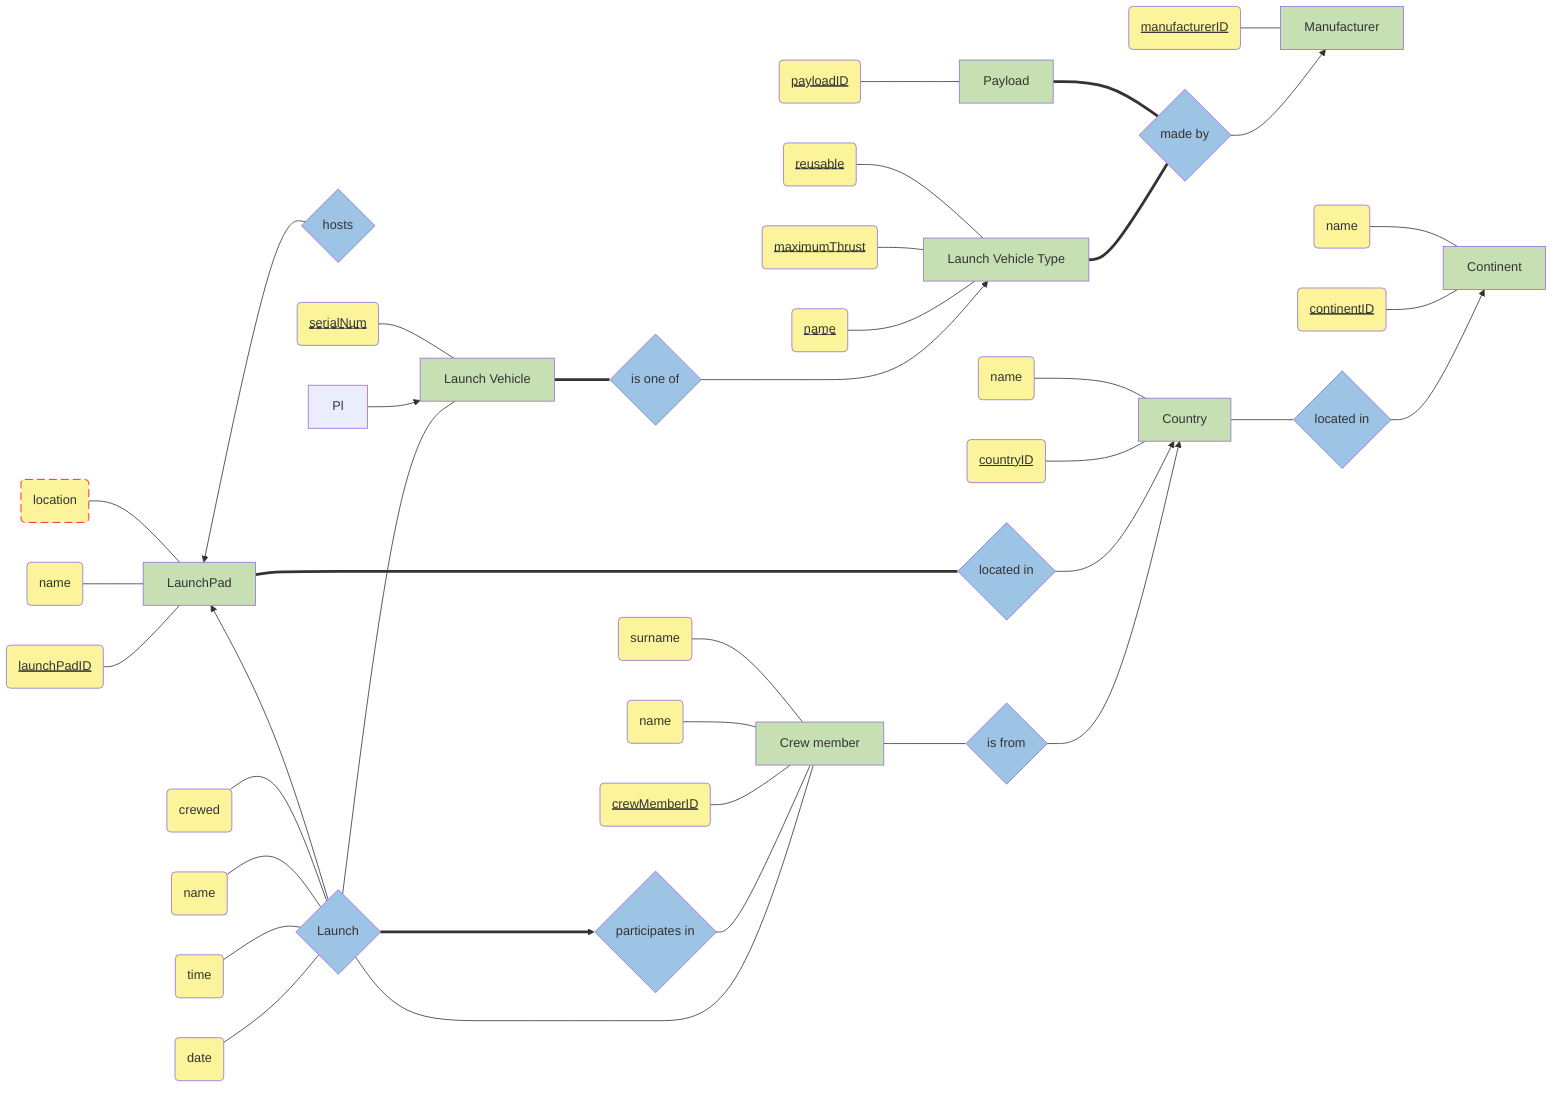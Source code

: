 graph LR
    %% ===
    %% LAUNCHPAD
    %% ---
    %% Rule: A launchpad hosts multiple launches over time, and each launch is hosted by exactly one launchpad. Therefore, Launchpads will be created in the database even before the first launch is hosted there.
    LP[LaunchPad]:::entity ~~~ H{hosts}:::weakRelation --> LP
    H ~~~ LP
    %% Rule: A launchpad is located in a country, and a country, in turn, is located on a continent.
    LP === Lli{located in}:::relation
    %% Rule: Each launchpad has a name and a location.
    lpid(launchPadID):::pk --- LP
    lpn(name):::attr --- LP
    lplo(location):::derAttr --- LP

    %% ===
    %% LAUNCH
    %% ---
    %% Rule: A launch requires a launchpad that hosts it, a launch vehicle (the rocket), and the payload.
    LP ~~~ L{Launch}:::relation --> LP
    L ~~~ LP
    L ===> Pa
    %% Rule: Each launch is performed by a launch vehicle. The serial number for the launch vehicle should be recorded. A launch vehicle can perform multiple launches over time.
    L --- LV
    %% Rule: For a launch, the date, time and name should be recorded as well as whether it is a crewed launch or not.
    L --- C
    ld(date):::attr --- L
    lt(time):::attr --- L
    ln(name):::attr --- L
    lc(crewed):::attr --- L

    %% ===
    %% LAUNCH VEHICLE
    %% ---
    Pl --> LV[Launch Vehicle]:::weakEntity
    LV === Isa{is one of}:::weakRelation
    lvsn(serialNum):::disc --- LV

    %% ===
    %% LAUNCH VEHICLE TYPE
    %% ---
    %% Rule: A specific manufacturer makes each launch vehicle type, and a manufacturer can make many different launch vehicle types.
    LVT[Launch Vehicle Type]:::entity === Mb{made by}:::weakRelation
    %% Rule: Each launch vehicle is of a specific launch vehicle type. The name, maximum thrust and whether it is reusable need to be recorded for the launch vehicle type.
    Isa ---> LVT
    lvtn(name):::disc --- LVT
    lvtt(maximumThrust):::disc --- LVT
    lvtr(reusable):::disc --- LVT

    %% ===
    %% PAYLOAD
    %% ---
    %% Rule: Each launch carries one payload, and a payload is only carried by one launch.
    %% Rule: A manufacturer also makes each payload, and a manufacturer can make many different payloads over time.
    P[Payload]:::entity === Mb
    plid(payloadID):::pk --- P

    %% ===
    %% Manufacturer
    %% ---
    %% Rule: A manufacturer also makes each payload, and a manufacturer can make many different payloads over time.
    %% Rule: A specific manufacturer makes each launch vehicle type, and a manufacturer can make many different launch vehicle types.
    Mb --> M[Manufacturer]:::entity
    mid(manufacturerID):::pk --- M

    %% ===
    %% CREW
    %% ---
    %% Rule: Multiple crew members can be carried on a crewed launch, and each crew member can be carried on multiple launches over time.
    %% Rule: Each crew member has a nationality (the country they come from), and their name and surname also need to be recorded.
    %% Rule: Crew members can appear in the database before they launch for the first time
    Pa{participates in}:::relation --- C[Crew member]:::entity
    C --- If{is from}:::relation
    cid(crewMemberID):::pk --- C
    cn(name):::attr --- C
    cs(surname):::attr --- C

    %% ===
    %% COUNTRY
    %% ---
    %% Rule: Each crew member has a nationality (the country they come from), and their name and surname also need to be recorded.
    If --> Cu
    %% Rule: A launchpad is located in a country, and a country, in turn, is located on a continent.
    Lli --> Cu
    Cu[Country]:::entity --- Li{located in}:::relation
    Li --> Co[Continent]:::entity
    cuid(countryID):::pk --- Cu
    cun(name):::attr --- Cu
    coid(continentID):::pk --- Co
    con(name):::attr --- Co

    %% ===
    %% STYLES
    %% ---
    classDef entity,weakEntity fill:#c6e0b4;
    classDef relation,weakRelation fill:#9dc3e5;
    classDef attr,subAttr,derAttr,pk,disc fill:#fbf49b;
    classDef subAttr,derAttr stroke:red;
    classDef derAttr stroke-dasharray: 10 5;
    classDef pk text-decoration: underline;
    classDef disc text-decoration: underline dashed;
    %% optional attr links
    %% FIXME: change numbers to correct links below & uncomment
    %% linkStyle 1,4,26,39,45,51,65 stroke:red, stroke-dasharray: 10 5;
